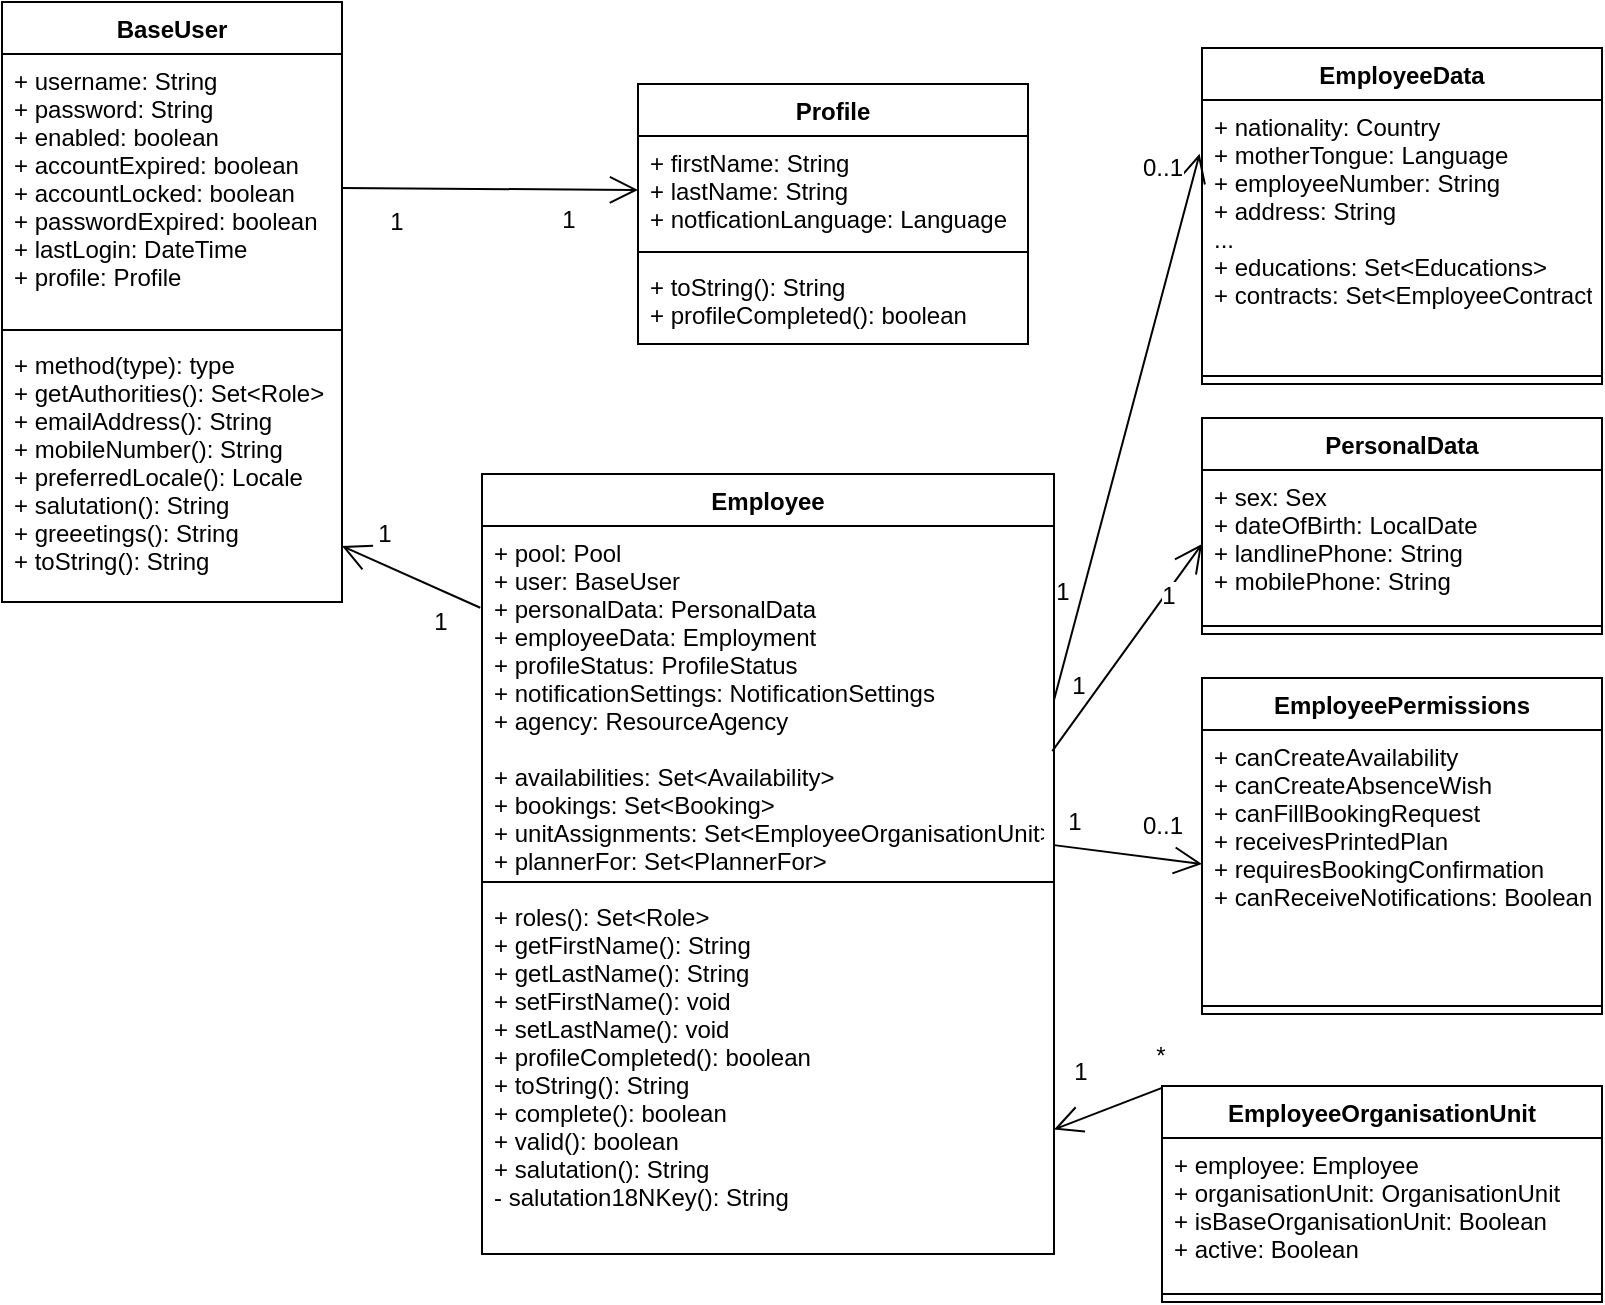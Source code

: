 <mxfile version="10.5.8" type="github"><diagram name="Page-1" id="9f46799a-70d6-7492-0946-bef42562c5a5"><mxGraphModel dx="1327" dy="1988" grid="1" gridSize="10" guides="1" tooltips="1" connect="1" arrows="1" fold="1" page="1" pageScale="1" pageWidth="827" pageHeight="1169" background="#ffffff" math="0" shadow="0"><root><mxCell id="0"/><mxCell id="1" parent="0"/><mxCell id="1WCbzTZq_NC38nqCpOc9-6" value="BaseUser" style="swimlane;fontStyle=1;align=center;verticalAlign=top;childLayout=stackLayout;horizontal=1;startSize=26;horizontalStack=0;resizeParent=1;resizeParentMax=0;resizeLast=0;collapsible=1;marginBottom=0;" parent="1" vertex="1"><mxGeometry x="10" y="-1153" width="170" height="300" as="geometry"/></mxCell><mxCell id="1WCbzTZq_NC38nqCpOc9-7" value="+ username: String&#10;+ password: String&#10;+ enabled: boolean&#10;+ accountExpired: boolean&#10;+ accountLocked: boolean&#10;+ passwordExpired: boolean&#10;+ lastLogin: DateTime&#10;+ profile: Profile&#10;" style="text;strokeColor=none;fillColor=none;align=left;verticalAlign=top;spacingLeft=4;spacingRight=4;overflow=hidden;rotatable=0;points=[[0,0.5],[1,0.5]];portConstraint=eastwest;" parent="1WCbzTZq_NC38nqCpOc9-6" vertex="1"><mxGeometry y="26" width="170" height="134" as="geometry"/></mxCell><mxCell id="1WCbzTZq_NC38nqCpOc9-8" value="" style="line;strokeWidth=1;fillColor=none;align=left;verticalAlign=middle;spacingTop=-1;spacingLeft=3;spacingRight=3;rotatable=0;labelPosition=right;points=[];portConstraint=eastwest;" parent="1WCbzTZq_NC38nqCpOc9-6" vertex="1"><mxGeometry y="160" width="170" height="8" as="geometry"/></mxCell><mxCell id="1WCbzTZq_NC38nqCpOc9-9" value="+ method(type): type&#10;+ getAuthorities(): Set&lt;Role&gt;&#10;+ emailAddress(): String&#10;+ mobileNumber(): String&#10;+ preferredLocale(): Locale&#10;+ salutation(): String&#10;+ greeetings(): String&#10;+ toString(): String&#10;&#10;" style="text;strokeColor=none;fillColor=none;align=left;verticalAlign=top;spacingLeft=4;spacingRight=4;overflow=hidden;rotatable=0;points=[[0,0.5],[1,0.5]];portConstraint=eastwest;" parent="1WCbzTZq_NC38nqCpOc9-6" vertex="1"><mxGeometry y="168" width="170" height="132" as="geometry"/></mxCell><mxCell id="1WCbzTZq_NC38nqCpOc9-16" value="" style="endArrow=open;endFill=1;endSize=12;html=1;exitX=1;exitY=0.5;exitDx=0;exitDy=0;entryX=0;entryY=0.5;entryDx=0;entryDy=0;" parent="1" source="1WCbzTZq_NC38nqCpOc9-7" target="1WCbzTZq_NC38nqCpOc9-45" edge="1"><mxGeometry width="160" relative="1" as="geometry"><mxPoint x="285.5" y="-1268" as="sourcePoint"/><mxPoint x="335.5" y="-1166" as="targetPoint"/></mxGeometry></mxCell><mxCell id="1WCbzTZq_NC38nqCpOc9-17" value="1&lt;br&gt;" style="text;html=1;resizable=0;points=[];align=center;verticalAlign=middle;labelBackgroundColor=#ffffff;" parent="1WCbzTZq_NC38nqCpOc9-16" vertex="1" connectable="0"><mxGeometry x="0.183" y="-3" relative="1" as="geometry"><mxPoint x="25" y="12" as="offset"/></mxGeometry></mxCell><mxCell id="1WCbzTZq_NC38nqCpOc9-18" value="1" style="text;html=1;resizable=0;points=[];align=center;verticalAlign=middle;labelBackgroundColor=#ffffff;" parent="1WCbzTZq_NC38nqCpOc9-16" vertex="1" connectable="0"><mxGeometry x="-0.635" y="-3" relative="1" as="geometry"><mxPoint y="13.5" as="offset"/></mxGeometry></mxCell><mxCell id="1WCbzTZq_NC38nqCpOc9-19" value="" style="endArrow=open;endFill=1;endSize=12;html=1;exitX=-0.003;exitY=0.235;exitDx=0;exitDy=0;exitPerimeter=0;" parent="1" source="1WCbzTZq_NC38nqCpOc9-41" target="1WCbzTZq_NC38nqCpOc9-9" edge="1"><mxGeometry width="160" relative="1" as="geometry"><mxPoint x="250" y="-820" as="sourcePoint"/><mxPoint x="186" y="-950" as="targetPoint"/></mxGeometry></mxCell><mxCell id="1WCbzTZq_NC38nqCpOc9-20" value="1&lt;br&gt;" style="text;html=1;resizable=0;points=[];align=center;verticalAlign=middle;labelBackgroundColor=#ffffff;" parent="1WCbzTZq_NC38nqCpOc9-19" vertex="1" connectable="0"><mxGeometry x="0.183" y="-3" relative="1" as="geometry"><mxPoint x="-8.5" y="-16.5" as="offset"/></mxGeometry></mxCell><mxCell id="1WCbzTZq_NC38nqCpOc9-21" value="1" style="text;html=1;resizable=0;points=[];align=center;verticalAlign=middle;labelBackgroundColor=#ffffff;" parent="1WCbzTZq_NC38nqCpOc9-19" vertex="1" connectable="0"><mxGeometry x="-0.635" y="-3" relative="1" as="geometry"><mxPoint x="-9" y="15.5" as="offset"/></mxGeometry></mxCell><mxCell id="1WCbzTZq_NC38nqCpOc9-40" value="Employee" style="swimlane;fontStyle=1;align=center;verticalAlign=top;childLayout=stackLayout;horizontal=1;startSize=26;horizontalStack=0;resizeParent=1;resizeParentMax=0;resizeLast=0;collapsible=1;marginBottom=0;" parent="1" vertex="1"><mxGeometry x="250" y="-917" width="286" height="390" as="geometry"/></mxCell><mxCell id="1WCbzTZq_NC38nqCpOc9-41" value="+ pool: Pool&#10;+ user: BaseUser&#10;+ personalData: PersonalData&#10;+ employeeData: Employment&#10;+ profileStatus: ProfileStatus&#10;+ notificationSettings: NotificationSettings&#10;+ agency: ResourceAgency&#10;&#10;+ availabilities: Set&lt;Availability&gt;&#10;+ bookings: Set&lt;Booking&gt;&#10;+ unitAssignments: Set&lt;EmployeeOrganisationUnit&gt;&#10;+ plannerFor: Set&lt;PlannerFor&gt;&#10;&#10;" style="text;strokeColor=none;fillColor=none;align=left;verticalAlign=top;spacingLeft=4;spacingRight=4;overflow=hidden;rotatable=0;points=[[0,0.5],[1,0.5]];portConstraint=eastwest;" parent="1WCbzTZq_NC38nqCpOc9-40" vertex="1"><mxGeometry y="26" width="286" height="174" as="geometry"/></mxCell><mxCell id="1WCbzTZq_NC38nqCpOc9-42" value="" style="line;strokeWidth=1;fillColor=none;align=left;verticalAlign=middle;spacingTop=-1;spacingLeft=3;spacingRight=3;rotatable=0;labelPosition=right;points=[];portConstraint=eastwest;" parent="1WCbzTZq_NC38nqCpOc9-40" vertex="1"><mxGeometry y="200" width="286" height="8" as="geometry"/></mxCell><mxCell id="1WCbzTZq_NC38nqCpOc9-43" value="+ roles(): Set&lt;Role&gt;&#10;+ getFirstName(): String&#10;+ getLastName(): String&#10;+ setFirstName(): void&#10;+ setLastName(): void&#10;+ profileCompleted(): boolean&#10;+ toString(): String&#10;+ complete(): boolean&#10;+ valid(): boolean&#10;+ salutation(): String&#10;- salutation18NKey(): String&#10;&#10;" style="text;strokeColor=none;fillColor=none;align=left;verticalAlign=top;spacingLeft=4;spacingRight=4;overflow=hidden;rotatable=0;points=[[0,0.5],[1,0.5]];portConstraint=eastwest;" parent="1WCbzTZq_NC38nqCpOc9-40" vertex="1"><mxGeometry y="208" width="286" height="182" as="geometry"/></mxCell><mxCell id="1WCbzTZq_NC38nqCpOc9-44" value="Profile" style="swimlane;fontStyle=1;align=center;verticalAlign=top;childLayout=stackLayout;horizontal=1;startSize=26;horizontalStack=0;resizeParent=1;resizeParentMax=0;resizeLast=0;collapsible=1;marginBottom=0;" parent="1" vertex="1"><mxGeometry x="328" y="-1112" width="195" height="130" as="geometry"/></mxCell><mxCell id="1WCbzTZq_NC38nqCpOc9-45" value="+ firstName: String&#10;+ lastName: String&#10;+ notficationLanguage: Language&#10;" style="text;strokeColor=none;fillColor=none;align=left;verticalAlign=top;spacingLeft=4;spacingRight=4;overflow=hidden;rotatable=0;points=[[0,0.5],[1,0.5]];portConstraint=eastwest;" parent="1WCbzTZq_NC38nqCpOc9-44" vertex="1"><mxGeometry y="26" width="195" height="54" as="geometry"/></mxCell><mxCell id="1WCbzTZq_NC38nqCpOc9-46" value="" style="line;strokeWidth=1;fillColor=none;align=left;verticalAlign=middle;spacingTop=-1;spacingLeft=3;spacingRight=3;rotatable=0;labelPosition=right;points=[];portConstraint=eastwest;" parent="1WCbzTZq_NC38nqCpOc9-44" vertex="1"><mxGeometry y="80" width="195" height="8" as="geometry"/></mxCell><mxCell id="1WCbzTZq_NC38nqCpOc9-47" value="+ toString(): String&#10;+ profileCompleted(): boolean&#10;" style="text;strokeColor=none;fillColor=none;align=left;verticalAlign=top;spacingLeft=4;spacingRight=4;overflow=hidden;rotatable=0;points=[[0,0.5],[1,0.5]];portConstraint=eastwest;" parent="1WCbzTZq_NC38nqCpOc9-44" vertex="1"><mxGeometry y="88" width="195" height="42" as="geometry"/></mxCell><mxCell id="1WCbzTZq_NC38nqCpOc9-49" value="" style="endArrow=open;endFill=1;endSize=12;html=1;exitX=0.997;exitY=0.647;exitDx=0;exitDy=0;entryX=0;entryY=0.5;entryDx=0;entryDy=0;exitPerimeter=0;" parent="1" source="1WCbzTZq_NC38nqCpOc9-41" target="KvMr4hiaF-eDoLIY8RvT-2" edge="1"><mxGeometry width="160" relative="1" as="geometry"><mxPoint x="-14.5" y="-399" as="sourcePoint"/><mxPoint x="325.5" y="-479" as="targetPoint"/></mxGeometry></mxCell><mxCell id="1WCbzTZq_NC38nqCpOc9-50" value="1&lt;br&gt;" style="text;html=1;resizable=0;points=[];align=center;verticalAlign=middle;labelBackgroundColor=#ffffff;" parent="1WCbzTZq_NC38nqCpOc9-49" vertex="1" connectable="0"><mxGeometry x="0.183" y="-3" relative="1" as="geometry"><mxPoint x="10.5" y="-18" as="offset"/></mxGeometry></mxCell><mxCell id="1WCbzTZq_NC38nqCpOc9-51" value="1" style="text;html=1;resizable=0;points=[];align=center;verticalAlign=middle;labelBackgroundColor=#ffffff;" parent="1WCbzTZq_NC38nqCpOc9-49" vertex="1" connectable="0"><mxGeometry x="-0.635" y="-3" relative="1" as="geometry"><mxPoint x="-3.5" y="-16" as="offset"/></mxGeometry></mxCell><mxCell id="KvMr4hiaF-eDoLIY8RvT-1" value="PersonalData" style="swimlane;fontStyle=1;align=center;verticalAlign=top;childLayout=stackLayout;horizontal=1;startSize=26;horizontalStack=0;resizeParent=1;resizeParentMax=0;resizeLast=0;collapsible=1;marginBottom=0;" vertex="1" parent="1"><mxGeometry x="610" y="-945" width="200" height="108" as="geometry"/></mxCell><mxCell id="KvMr4hiaF-eDoLIY8RvT-2" value="+ sex: Sex&#10;+ dateOfBirth: LocalDate&#10;+ landlinePhone: String&#10;+ mobilePhone: String&#10;" style="text;strokeColor=none;fillColor=none;align=left;verticalAlign=top;spacingLeft=4;spacingRight=4;overflow=hidden;rotatable=0;points=[[0,0.5],[1,0.5]];portConstraint=eastwest;" vertex="1" parent="KvMr4hiaF-eDoLIY8RvT-1"><mxGeometry y="26" width="200" height="74" as="geometry"/></mxCell><mxCell id="KvMr4hiaF-eDoLIY8RvT-3" value="" style="line;strokeWidth=1;fillColor=none;align=left;verticalAlign=middle;spacingTop=-1;spacingLeft=3;spacingRight=3;rotatable=0;labelPosition=right;points=[];portConstraint=eastwest;" vertex="1" parent="KvMr4hiaF-eDoLIY8RvT-1"><mxGeometry y="100" width="200" height="8" as="geometry"/></mxCell><mxCell id="KvMr4hiaF-eDoLIY8RvT-9" value="EmployeeData" style="swimlane;fontStyle=1;align=center;verticalAlign=top;childLayout=stackLayout;horizontal=1;startSize=26;horizontalStack=0;resizeParent=1;resizeParentMax=0;resizeLast=0;collapsible=1;marginBottom=0;" vertex="1" parent="1"><mxGeometry x="610" y="-1130" width="200" height="168" as="geometry"/></mxCell><mxCell id="KvMr4hiaF-eDoLIY8RvT-10" value="+ nationality: Country&#10;+ motherTongue: Language&#10;+ employeeNumber: String&#10;+ address: String&#10;...&#10;+ educations: Set&lt;Educations&gt;&#10;+ contracts: Set&lt;EmployeeContract&gt;&#10;" style="text;strokeColor=none;fillColor=none;align=left;verticalAlign=top;spacingLeft=4;spacingRight=4;overflow=hidden;rotatable=0;points=[[0,0.5],[1,0.5]];portConstraint=eastwest;" vertex="1" parent="KvMr4hiaF-eDoLIY8RvT-9"><mxGeometry y="26" width="200" height="134" as="geometry"/></mxCell><mxCell id="KvMr4hiaF-eDoLIY8RvT-11" value="" style="line;strokeWidth=1;fillColor=none;align=left;verticalAlign=middle;spacingTop=-1;spacingLeft=3;spacingRight=3;rotatable=0;labelPosition=right;points=[];portConstraint=eastwest;" vertex="1" parent="KvMr4hiaF-eDoLIY8RvT-9"><mxGeometry y="160" width="200" height="8" as="geometry"/></mxCell><mxCell id="KvMr4hiaF-eDoLIY8RvT-16" value="" style="endArrow=open;endFill=1;endSize=12;html=1;exitX=1;exitY=0.5;exitDx=0;exitDy=0;entryX=-0.006;entryY=0.201;entryDx=0;entryDy=0;entryPerimeter=0;" edge="1" parent="1" source="1WCbzTZq_NC38nqCpOc9-41" target="KvMr4hiaF-eDoLIY8RvT-10"><mxGeometry width="160" relative="1" as="geometry"><mxPoint x="530" y="-869" as="sourcePoint"/><mxPoint x="613" y="-874" as="targetPoint"/></mxGeometry></mxCell><mxCell id="KvMr4hiaF-eDoLIY8RvT-17" value="0..1&lt;br&gt;" style="text;html=1;resizable=0;points=[];align=center;verticalAlign=middle;labelBackgroundColor=#ffffff;" vertex="1" connectable="0" parent="KvMr4hiaF-eDoLIY8RvT-16"><mxGeometry x="0.183" y="-3" relative="1" as="geometry"><mxPoint x="8" y="-105.5" as="offset"/></mxGeometry></mxCell><mxCell id="KvMr4hiaF-eDoLIY8RvT-18" value="1" style="text;html=1;resizable=0;points=[];align=center;verticalAlign=middle;labelBackgroundColor=#ffffff;" vertex="1" connectable="0" parent="KvMr4hiaF-eDoLIY8RvT-16"><mxGeometry x="-0.635" y="-3" relative="1" as="geometry"><mxPoint x="-12" y="-5" as="offset"/></mxGeometry></mxCell><mxCell id="KvMr4hiaF-eDoLIY8RvT-22" value="EmployeeOrganisationUnit" style="swimlane;fontStyle=1;align=center;verticalAlign=top;childLayout=stackLayout;horizontal=1;startSize=26;horizontalStack=0;resizeParent=1;resizeParentMax=0;resizeLast=0;collapsible=1;marginBottom=0;" vertex="1" parent="1"><mxGeometry x="590" y="-611" width="220" height="108" as="geometry"/></mxCell><mxCell id="KvMr4hiaF-eDoLIY8RvT-23" value="+ employee: Employee&#10;+ organisationUnit: OrganisationUnit&#10;+ isBaseOrganisationUnit: Boolean&#10;+ active: Boolean&#10;" style="text;strokeColor=none;fillColor=none;align=left;verticalAlign=top;spacingLeft=4;spacingRight=4;overflow=hidden;rotatable=0;points=[[0,0.5],[1,0.5]];portConstraint=eastwest;" vertex="1" parent="KvMr4hiaF-eDoLIY8RvT-22"><mxGeometry y="26" width="220" height="74" as="geometry"/></mxCell><mxCell id="KvMr4hiaF-eDoLIY8RvT-24" value="" style="line;strokeWidth=1;fillColor=none;align=left;verticalAlign=middle;spacingTop=-1;spacingLeft=3;spacingRight=3;rotatable=0;labelPosition=right;points=[];portConstraint=eastwest;" vertex="1" parent="KvMr4hiaF-eDoLIY8RvT-22"><mxGeometry y="100" width="220" height="8" as="geometry"/></mxCell><mxCell id="KvMr4hiaF-eDoLIY8RvT-51" value="" style="endArrow=open;endFill=1;endSize=12;html=1;exitX=1;exitY=0.917;exitDx=0;exitDy=0;entryX=0;entryY=0.5;entryDx=0;entryDy=0;exitPerimeter=0;" edge="1" target="KvMr4hiaF-eDoLIY8RvT-55" parent="1" source="1WCbzTZq_NC38nqCpOc9-41"><mxGeometry width="160" relative="1" as="geometry"><mxPoint x="542" y="-609" as="sourcePoint"/><mxPoint x="332.5" y="-329" as="targetPoint"/></mxGeometry></mxCell><mxCell id="KvMr4hiaF-eDoLIY8RvT-52" value="0..1&lt;br&gt;" style="text;html=1;resizable=0;points=[];align=center;verticalAlign=middle;labelBackgroundColor=#ffffff;" vertex="1" connectable="0" parent="KvMr4hiaF-eDoLIY8RvT-51"><mxGeometry x="0.183" y="-3" relative="1" as="geometry"><mxPoint x="10.5" y="-18" as="offset"/></mxGeometry></mxCell><mxCell id="KvMr4hiaF-eDoLIY8RvT-53" value="1" style="text;html=1;resizable=0;points=[];align=center;verticalAlign=middle;labelBackgroundColor=#ffffff;" vertex="1" connectable="0" parent="KvMr4hiaF-eDoLIY8RvT-51"><mxGeometry x="-0.635" y="-3" relative="1" as="geometry"><mxPoint x="-3.5" y="-16" as="offset"/></mxGeometry></mxCell><mxCell id="KvMr4hiaF-eDoLIY8RvT-54" value="EmployeePermissions" style="swimlane;fontStyle=1;align=center;verticalAlign=top;childLayout=stackLayout;horizontal=1;startSize=26;horizontalStack=0;resizeParent=1;resizeParentMax=0;resizeLast=0;collapsible=1;marginBottom=0;" vertex="1" parent="1"><mxGeometry x="610" y="-815" width="200" height="168" as="geometry"/></mxCell><mxCell id="KvMr4hiaF-eDoLIY8RvT-55" value="+ canCreateAvailability&#10;+ canCreateAbsenceWish&#10;+ canFillBookingRequest&#10;+ receivesPrintedPlan&#10;+ requiresBookingConfirmation&#10;+ canReceiveNotifications: Boolean" style="text;strokeColor=none;fillColor=none;align=left;verticalAlign=top;spacingLeft=4;spacingRight=4;overflow=hidden;rotatable=0;points=[[0,0.5],[1,0.5]];portConstraint=eastwest;" vertex="1" parent="KvMr4hiaF-eDoLIY8RvT-54"><mxGeometry y="26" width="200" height="134" as="geometry"/></mxCell><mxCell id="KvMr4hiaF-eDoLIY8RvT-56" value="" style="line;strokeWidth=1;fillColor=none;align=left;verticalAlign=middle;spacingTop=-1;spacingLeft=3;spacingRight=3;rotatable=0;labelPosition=right;points=[];portConstraint=eastwest;" vertex="1" parent="KvMr4hiaF-eDoLIY8RvT-54"><mxGeometry y="160" width="200" height="8" as="geometry"/></mxCell><mxCell id="KvMr4hiaF-eDoLIY8RvT-87" value="" style="endArrow=open;endFill=1;endSize=12;html=1;exitX=0;exitY=0.009;exitDx=0;exitDy=0;entryX=1;entryY=0.658;entryDx=0;entryDy=0;exitPerimeter=0;entryPerimeter=0;" edge="1" parent="1" source="KvMr4hiaF-eDoLIY8RvT-22" target="1WCbzTZq_NC38nqCpOc9-43"><mxGeometry width="160" relative="1" as="geometry"><mxPoint x="546" y="-731" as="sourcePoint"/><mxPoint x="620" y="-712" as="targetPoint"/></mxGeometry></mxCell><mxCell id="KvMr4hiaF-eDoLIY8RvT-88" value="1&lt;br&gt;" style="text;html=1;resizable=0;points=[];align=center;verticalAlign=middle;labelBackgroundColor=#ffffff;" vertex="1" connectable="0" parent="KvMr4hiaF-eDoLIY8RvT-87"><mxGeometry x="0.183" y="-3" relative="1" as="geometry"><mxPoint x="-8" y="-17.5" as="offset"/></mxGeometry></mxCell><mxCell id="KvMr4hiaF-eDoLIY8RvT-89" value="*" style="text;html=1;resizable=0;points=[];align=center;verticalAlign=middle;labelBackgroundColor=#ffffff;" vertex="1" connectable="0" parent="KvMr4hiaF-eDoLIY8RvT-87"><mxGeometry x="-0.635" y="-3" relative="1" as="geometry"><mxPoint x="10" y="-17" as="offset"/></mxGeometry></mxCell></root></mxGraphModel></diagram></mxfile>